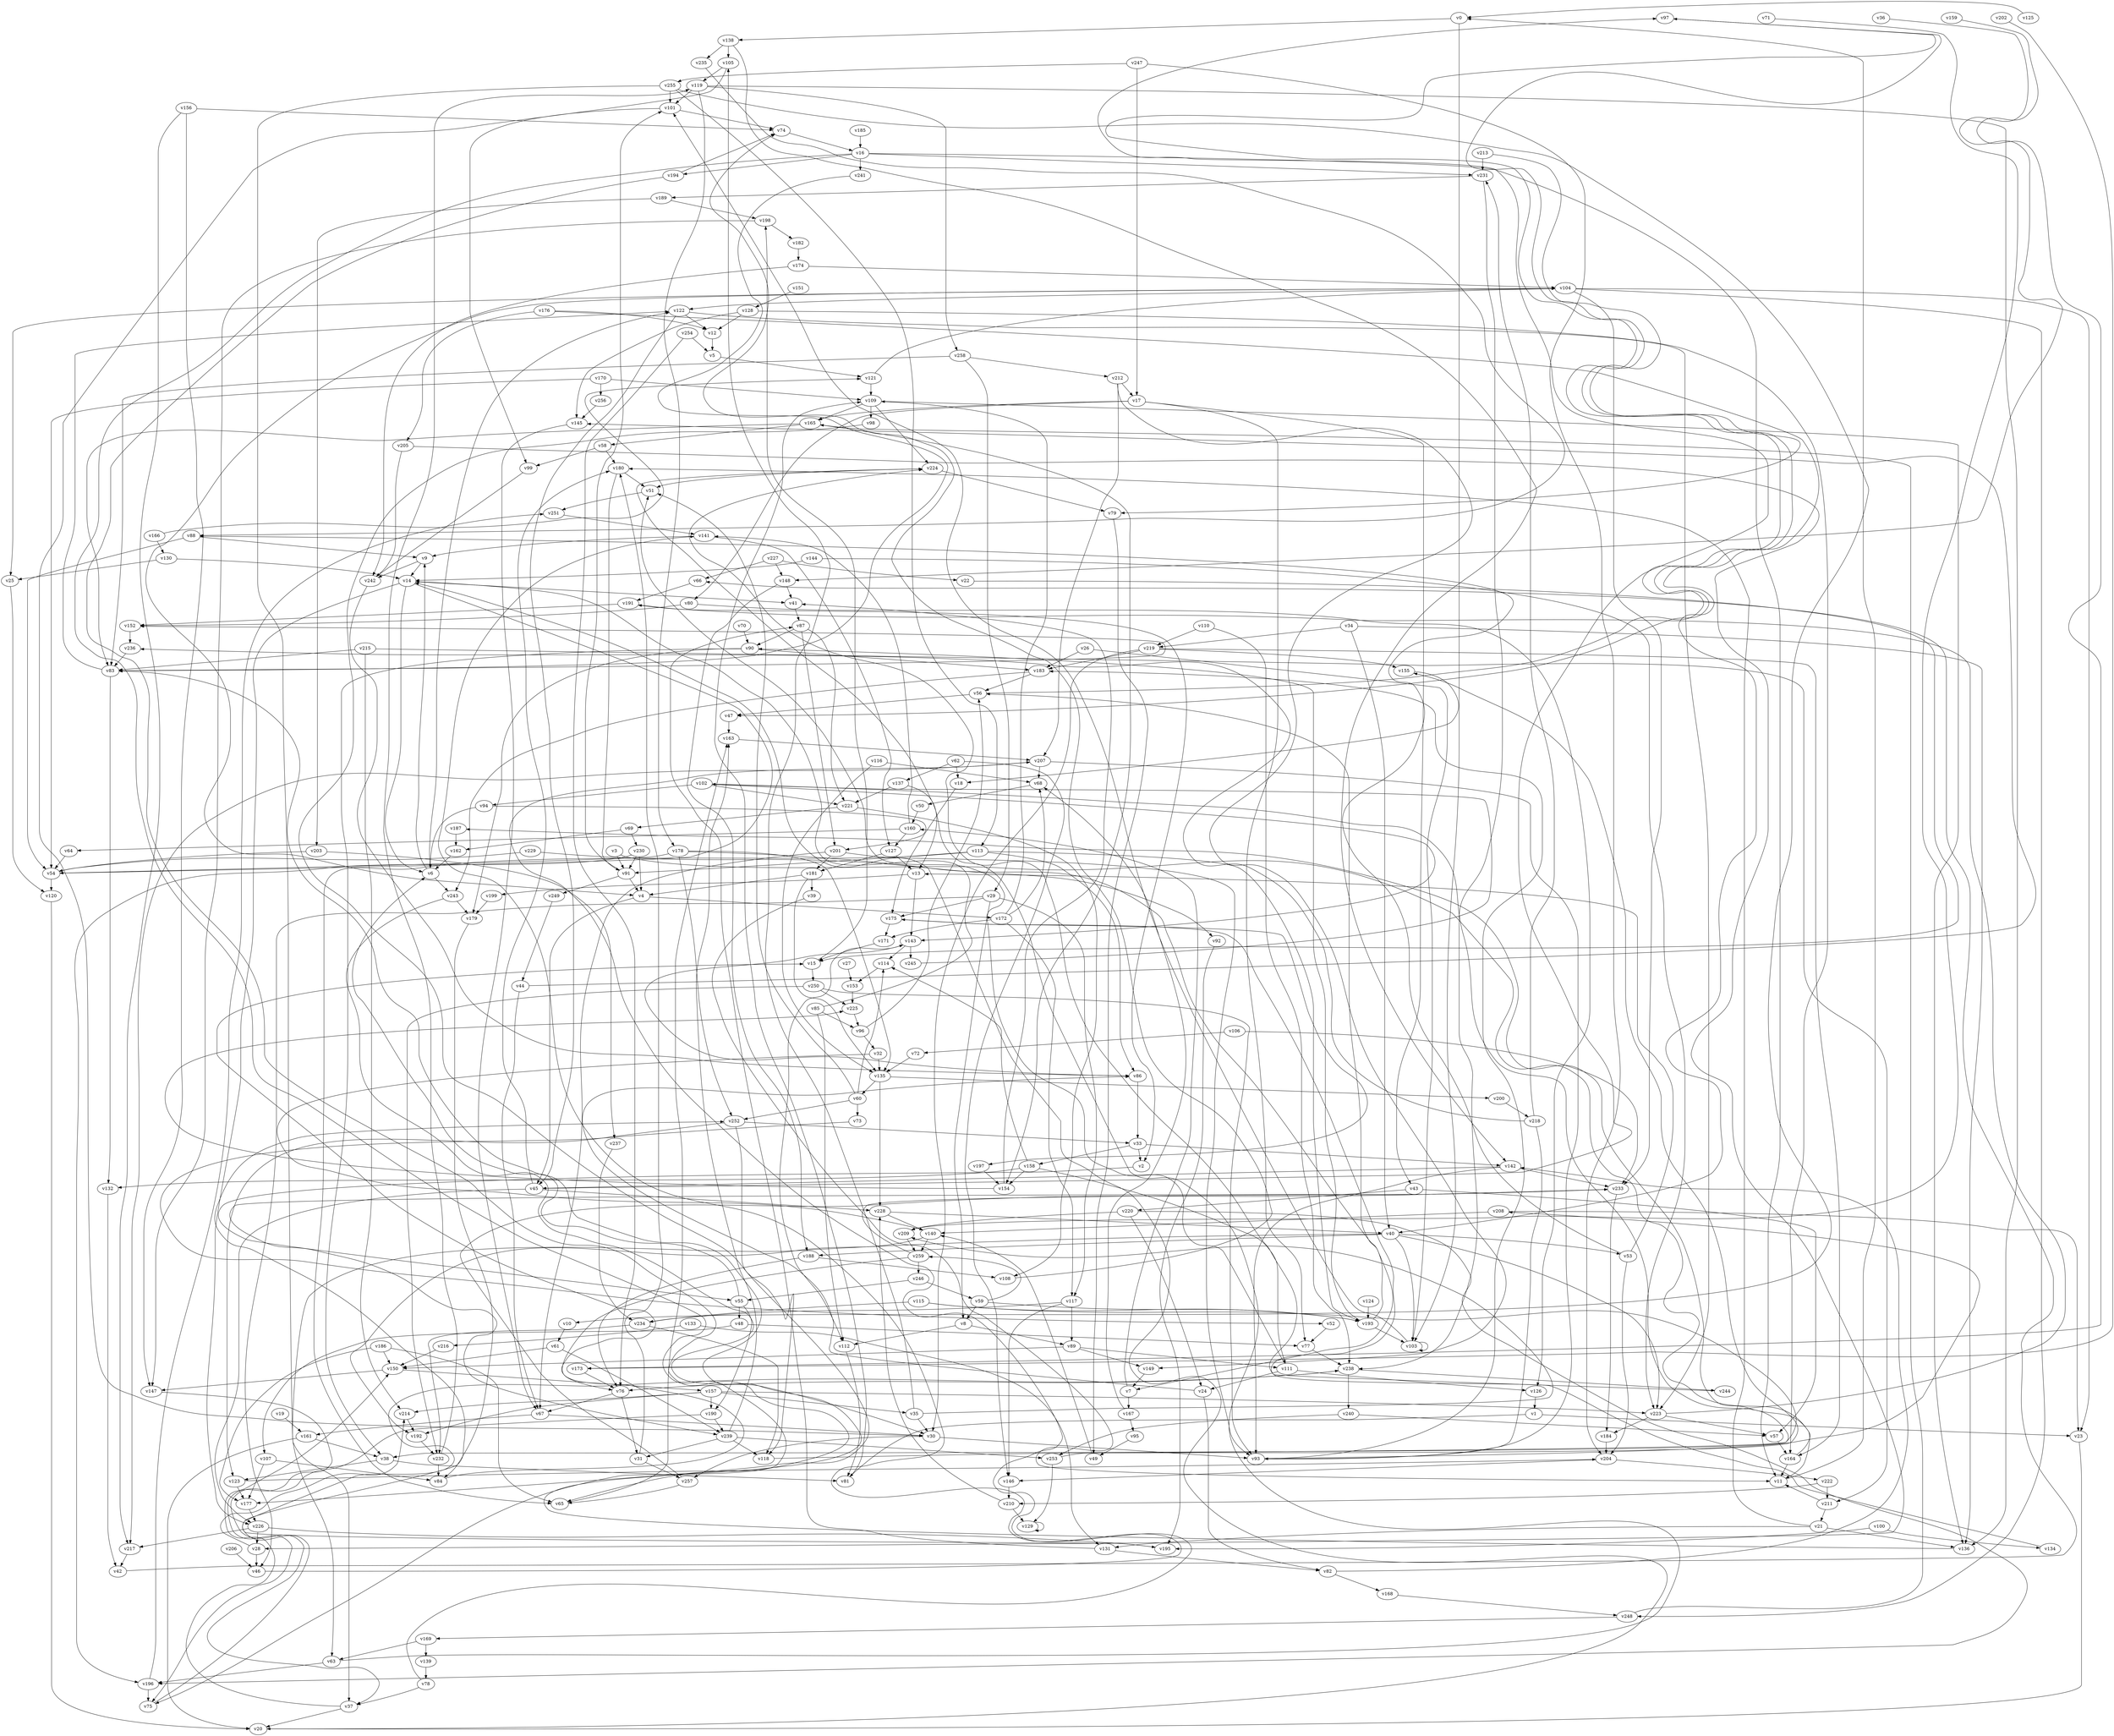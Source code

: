 // Benchmark game 388 - 260 vertices
// time_bound: 49
// targets: v255
digraph G {
    v0 [name="v0", player=1];
    v1 [name="v1", player=1];
    v2 [name="v2", player=1];
    v3 [name="v3", player=0];
    v4 [name="v4", player=0];
    v5 [name="v5", player=0];
    v6 [name="v6", player=1];
    v7 [name="v7", player=0];
    v8 [name="v8", player=0];
    v9 [name="v9", player=0];
    v10 [name="v10", player=1];
    v11 [name="v11", player=1];
    v12 [name="v12", player=1];
    v13 [name="v13", player=0];
    v14 [name="v14", player=0];
    v15 [name="v15", player=1];
    v16 [name="v16", player=1];
    v17 [name="v17", player=1];
    v18 [name="v18", player=0];
    v19 [name="v19", player=0];
    v20 [name="v20", player=1];
    v21 [name="v21", player=1];
    v22 [name="v22", player=1];
    v23 [name="v23", player=0];
    v24 [name="v24", player=1];
    v25 [name="v25", player=1];
    v26 [name="v26", player=1];
    v27 [name="v27", player=1];
    v28 [name="v28", player=0];
    v29 [name="v29", player=0];
    v30 [name="v30", player=1];
    v31 [name="v31", player=0];
    v32 [name="v32", player=1];
    v33 [name="v33", player=0];
    v34 [name="v34", player=1];
    v35 [name="v35", player=1];
    v36 [name="v36", player=1];
    v37 [name="v37", player=0];
    v38 [name="v38", player=0];
    v39 [name="v39", player=1];
    v40 [name="v40", player=0];
    v41 [name="v41", player=1];
    v42 [name="v42", player=1];
    v43 [name="v43", player=1];
    v44 [name="v44", player=1];
    v45 [name="v45", player=1];
    v46 [name="v46", player=1];
    v47 [name="v47", player=0];
    v48 [name="v48", player=0];
    v49 [name="v49", player=0];
    v50 [name="v50", player=0];
    v51 [name="v51", player=1];
    v52 [name="v52", player=0];
    v53 [name="v53", player=0];
    v54 [name="v54", player=0];
    v55 [name="v55", player=1];
    v56 [name="v56", player=0];
    v57 [name="v57", player=0];
    v58 [name="v58", player=1];
    v59 [name="v59", player=1];
    v60 [name="v60", player=1];
    v61 [name="v61", player=1];
    v62 [name="v62", player=1];
    v63 [name="v63", player=0];
    v64 [name="v64", player=0];
    v65 [name="v65", player=1];
    v66 [name="v66", player=0];
    v67 [name="v67", player=1];
    v68 [name="v68", player=1];
    v69 [name="v69", player=0];
    v70 [name="v70", player=0];
    v71 [name="v71", player=0];
    v72 [name="v72", player=1];
    v73 [name="v73", player=0];
    v74 [name="v74", player=1];
    v75 [name="v75", player=0];
    v76 [name="v76", player=0];
    v77 [name="v77", player=0];
    v78 [name="v78", player=1];
    v79 [name="v79", player=1];
    v80 [name="v80", player=0];
    v81 [name="v81", player=1];
    v82 [name="v82", player=1];
    v83 [name="v83", player=1];
    v84 [name="v84", player=0];
    v85 [name="v85", player=0];
    v86 [name="v86", player=1];
    v87 [name="v87", player=0];
    v88 [name="v88", player=1];
    v89 [name="v89", player=0];
    v90 [name="v90", player=1];
    v91 [name="v91", player=0];
    v92 [name="v92", player=1];
    v93 [name="v93", player=0];
    v94 [name="v94", player=1];
    v95 [name="v95", player=0];
    v96 [name="v96", player=1];
    v97 [name="v97", player=0];
    v98 [name="v98", player=1];
    v99 [name="v99", player=1];
    v100 [name="v100", player=0];
    v101 [name="v101", player=1];
    v102 [name="v102", player=1];
    v103 [name="v103", player=1];
    v104 [name="v104", player=0];
    v105 [name="v105", player=1];
    v106 [name="v106", player=0];
    v107 [name="v107", player=1];
    v108 [name="v108", player=0];
    v109 [name="v109", player=0];
    v110 [name="v110", player=1];
    v111 [name="v111", player=1];
    v112 [name="v112", player=0];
    v113 [name="v113", player=1];
    v114 [name="v114", player=0];
    v115 [name="v115", player=1];
    v116 [name="v116", player=1];
    v117 [name="v117", player=1];
    v118 [name="v118", player=0];
    v119 [name="v119", player=1];
    v120 [name="v120", player=0];
    v121 [name="v121", player=0];
    v122 [name="v122", player=1];
    v123 [name="v123", player=0];
    v124 [name="v124", player=1];
    v125 [name="v125", player=1];
    v126 [name="v126", player=0];
    v127 [name="v127", player=1];
    v128 [name="v128", player=0];
    v129 [name="v129", player=0];
    v130 [name="v130", player=0];
    v131 [name="v131", player=0];
    v132 [name="v132", player=0];
    v133 [name="v133", player=0];
    v134 [name="v134", player=1];
    v135 [name="v135", player=1];
    v136 [name="v136", player=1];
    v137 [name="v137", player=1];
    v138 [name="v138", player=0];
    v139 [name="v139", player=0];
    v140 [name="v140", player=0];
    v141 [name="v141", player=1];
    v142 [name="v142", player=0];
    v143 [name="v143", player=1];
    v144 [name="v144", player=0];
    v145 [name="v145", player=0];
    v146 [name="v146", player=0];
    v147 [name="v147", player=1];
    v148 [name="v148", player=0];
    v149 [name="v149", player=0];
    v150 [name="v150", player=0];
    v151 [name="v151", player=0];
    v152 [name="v152", player=0];
    v153 [name="v153", player=1];
    v154 [name="v154", player=0];
    v155 [name="v155", player=0];
    v156 [name="v156", player=1];
    v157 [name="v157", player=0];
    v158 [name="v158", player=0];
    v159 [name="v159", player=0];
    v160 [name="v160", player=0];
    v161 [name="v161", player=1];
    v162 [name="v162", player=0];
    v163 [name="v163", player=1];
    v164 [name="v164", player=1];
    v165 [name="v165", player=1];
    v166 [name="v166", player=1];
    v167 [name="v167", player=1];
    v168 [name="v168", player=1];
    v169 [name="v169", player=0];
    v170 [name="v170", player=0];
    v171 [name="v171", player=0];
    v172 [name="v172", player=1];
    v173 [name="v173", player=1];
    v174 [name="v174", player=0];
    v175 [name="v175", player=0];
    v176 [name="v176", player=0];
    v177 [name="v177", player=1];
    v178 [name="v178", player=0];
    v179 [name="v179", player=0];
    v180 [name="v180", player=0];
    v181 [name="v181", player=1];
    v182 [name="v182", player=1];
    v183 [name="v183", player=1];
    v184 [name="v184", player=0];
    v185 [name="v185", player=0];
    v186 [name="v186", player=0];
    v187 [name="v187", player=0];
    v188 [name="v188", player=0];
    v189 [name="v189", player=0];
    v190 [name="v190", player=0];
    v191 [name="v191", player=1];
    v192 [name="v192", player=0];
    v193 [name="v193", player=1];
    v194 [name="v194", player=1];
    v195 [name="v195", player=1];
    v196 [name="v196", player=1];
    v197 [name="v197", player=0];
    v198 [name="v198", player=0];
    v199 [name="v199", player=0];
    v200 [name="v200", player=0];
    v201 [name="v201", player=1];
    v202 [name="v202", player=0];
    v203 [name="v203", player=1];
    v204 [name="v204", player=1];
    v205 [name="v205", player=1];
    v206 [name="v206", player=0];
    v207 [name="v207", player=1];
    v208 [name="v208", player=0];
    v209 [name="v209", player=0];
    v210 [name="v210", player=0];
    v211 [name="v211", player=0];
    v212 [name="v212", player=0];
    v213 [name="v213", player=1];
    v214 [name="v214", player=0];
    v215 [name="v215", player=1];
    v216 [name="v216", player=0];
    v217 [name="v217", player=1];
    v218 [name="v218", player=0];
    v219 [name="v219", player=1];
    v220 [name="v220", player=1];
    v221 [name="v221", player=0];
    v222 [name="v222", player=1];
    v223 [name="v223", player=0];
    v224 [name="v224", player=0];
    v225 [name="v225", player=1];
    v226 [name="v226", player=0];
    v227 [name="v227", player=0];
    v228 [name="v228", player=0];
    v229 [name="v229", player=1];
    v230 [name="v230", player=0];
    v231 [name="v231", player=1];
    v232 [name="v232", player=1];
    v233 [name="v233", player=0];
    v234 [name="v234", player=0];
    v235 [name="v235", player=1];
    v236 [name="v236", player=0];
    v237 [name="v237", player=0];
    v238 [name="v238", player=0];
    v239 [name="v239", player=1];
    v240 [name="v240", player=1];
    v241 [name="v241", player=1];
    v242 [name="v242", player=1];
    v243 [name="v243", player=0];
    v244 [name="v244", player=1];
    v245 [name="v245", player=0];
    v246 [name="v246", player=1];
    v247 [name="v247", player=0];
    v248 [name="v248", player=0];
    v249 [name="v249", player=0];
    v250 [name="v250", player=0];
    v251 [name="v251", player=0];
    v252 [name="v252", player=1];
    v253 [name="v253", player=0];
    v254 [name="v254", player=0];
    v255 [name="v255", player=1, target=1];
    v256 [name="v256", player=0];
    v257 [name="v257", player=1];
    v258 [name="v258", player=0];
    v259 [name="v259", player=0];

    v0 -> v103;
    v1 -> v23;
    v2 -> v55 [constraint="t < 10"];
    v3 -> v11 [constraint="t >= 5"];
    v4 -> v45;
    v5 -> v121;
    v6 -> v243;
    v7 -> v160;
    v8 -> v112;
    v9 -> v242;
    v10 -> v61;
    v11 -> v0;
    v12 -> v5;
    v13 -> v143;
    v14 -> v54 [constraint="t < 5"];
    v15 -> v250;
    v16 -> v75 [constraint="t >= 3"];
    v17 -> v77;
    v18 -> v175;
    v19 -> v161;
    v20 -> v14 [constraint="t mod 4 == 0"];
    v21 -> v180;
    v22 -> v15 [constraint="t mod 4 == 3"];
    v23 -> v20;
    v24 -> v86 [constraint="t mod 5 == 3"];
    v25 -> v120;
    v26 -> v183;
    v27 -> v153;
    v28 -> v214 [constraint="t >= 5"];
    v29 -> v8;
    v30 -> v257;
    v31 -> v180;
    v32 -> v140 [constraint="t mod 2 == 1"];
    v33 -> v158;
    v34 -> v219;
    v35 -> v209 [constraint="t mod 4 == 3"];
    v36 -> v148 [constraint="t mod 4 == 1"];
    v37 -> v150 [constraint="t >= 5"];
    v38 -> v123;
    v39 -> v11 [constraint="t >= 4"];
    v40 -> v188;
    v41 -> v87;
    v42 -> v66 [constraint="t >= 1"];
    v43 -> v220;
    v44 -> v145 [constraint="t >= 4"];
    v45 -> v97 [constraint="t mod 5 == 2"];
    v46 -> v141 [constraint="t < 11"];
    v47 -> v163;
    v48 -> v77;
    v49 -> v140;
    v50 -> v160;
    v51 -> v251;
    v52 -> v77;
    v53 -> v88 [constraint="t mod 5 == 0"];
    v54 -> v120;
    v55 -> v6 [constraint="t >= 3"];
    v56 -> v97 [constraint="t >= 5"];
    v57 -> v164;
    v58 -> v180;
    v59 -> v8;
    v60 -> v252;
    v61 -> v150;
    v62 -> v18;
    v63 -> v224 [constraint="t < 14"];
    v64 -> v54;
    v65 -> v163;
    v66 -> v191;
    v67 -> v161;
    v68 -> v50;
    v69 -> v162;
    v70 -> v90;
    v71 -> v209 [constraint="t < 9"];
    v72 -> v135;
    v73 -> v52 [constraint="t mod 3 == 1"];
    v74 -> v16;
    v75 -> v252 [constraint="t mod 2 == 1"];
    v76 -> v31;
    v77 -> v238;
    v78 -> v207 [constraint="t < 5"];
    v79 -> v49;
    v80 -> v152;
    v81 -> v109;
    v82 -> v168;
    v83 -> v152 [constraint="t >= 2"];
    v84 -> v15 [constraint="t < 6"];
    v85 -> v14 [constraint="t >= 2"];
    v86 -> v143 [constraint="t < 15"];
    v87 -> v90;
    v88 -> v54;
    v89 -> v149;
    v90 -> v179;
    v91 -> v249;
    v92 -> v195;
    v93 -> v208 [constraint="t < 12"];
    v94 -> v201 [constraint="t mod 2 == 1"];
    v95 -> v49;
    v96 -> v56;
    v97 -> v47 [constraint="t < 10"];
    v98 -> v177 [constraint="t < 15"];
    v99 -> v242 [constraint="t mod 5 == 3"];
    v100 -> v134;
    v101 -> v74;
    v102 -> v143 [constraint="t mod 4 == 3"];
    v103 -> v101 [constraint="t < 8"];
    v104 -> v4 [constraint="t mod 2 == 0"];
    v105 -> v30 [constraint="t >= 5"];
    v106 -> v72;
    v107 -> v177;
    v108 -> v74 [constraint="t < 15"];
    v109 -> v224;
    v110 -> v219;
    v111 -> v51 [constraint="t mod 5 == 0"];
    v112 -> v81;
    v113 -> v65;
    v114 -> v153;
    v115 -> v38 [constraint="t mod 3 == 1"];
    v116 -> v68;
    v117 -> v234;
    v118 -> v102 [constraint="t < 11"];
    v119 -> v258;
    v120 -> v20;
    v121 -> v109;
    v122 -> v223;
    v123 -> v204 [constraint="t < 6"];
    v124 -> v193;
    v125 -> v0 [constraint="t >= 2"];
    v126 -> v1;
    v127 -> v13;
    v128 -> v12;
    v129 -> v129;
    v130 -> v14;
    v131 -> v82;
    v132 -> v42;
    v133 -> v131;
    v134 -> v175 [constraint="t < 10"];
    v135 -> v228;
    v136 -> v83 [constraint="t mod 2 == 0"];
    v137 -> v13;
    v138 -> v142 [constraint="t < 15"];
    v139 -> v78;
    v140 -> v259;
    v141 -> v127;
    v142 -> v45;
    v143 -> v245;
    v144 -> v223;
    v145 -> v67;
    v146 -> v210;
    v147 -> v75 [constraint="t < 9"];
    v148 -> v188;
    v149 -> v7;
    v150 -> v147;
    v151 -> v128;
    v152 -> v236;
    v153 -> v225;
    v154 -> v225 [constraint="t >= 5"];
    v155 -> v18 [constraint="t mod 2 == 0"];
    v156 -> v74;
    v157 -> v223;
    v158 -> v114;
    v159 -> v173 [constraint="t >= 2"];
    v160 -> v64;
    v161 -> v20;
    v162 -> v6;
    v163 -> v207;
    v164 -> v187 [constraint="t < 10"];
    v165 -> v58;
    v166 -> v121 [constraint="t mod 4 == 0"];
    v167 -> v95;
    v168 -> v248;
    v169 -> v63;
    v170 -> v256;
    v171 -> v15;
    v172 -> v117;
    v173 -> v76;
    v174 -> v242;
    v175 -> v197 [constraint="t mod 3 == 2"];
    v176 -> v40 [constraint="t < 13"];
    v177 -> v226;
    v178 -> v7 [constraint="t < 15"];
    v179 -> v84;
    v180 -> v91;
    v181 -> v4;
    v182 -> v174;
    v183 -> v56;
    v184 -> v204;
    v185 -> v16;
    v186 -> v65;
    v187 -> v162;
    v188 -> v108;
    v189 -> v203;
    v190 -> v37 [constraint="t < 7"];
    v191 -> v2;
    v192 -> v232;
    v193 -> v90;
    v194 -> v65 [constraint="t < 12"];
    v195 -> v238 [constraint="t < 5"];
    v196 -> v251;
    v197 -> v154;
    v198 -> v182;
    v199 -> v179;
    v200 -> v218;
    v201 -> v67;
    v202 -> v173 [constraint="t mod 5 == 0"];
    v203 -> v237;
    v204 -> v146;
    v205 -> v28 [constraint="t >= 1"];
    v206 -> v46;
    v207 -> v93;
    v208 -> v140;
    v209 -> v259;
    v210 -> v228;
    v211 -> v11 [constraint="t < 11"];
    v212 -> v149 [constraint="t < 12"];
    v213 -> v79 [constraint="t < 12"];
    v214 -> v192;
    v215 -> v211;
    v216 -> v150;
    v217 -> v42;
    v218 -> v236 [constraint="t mod 4 == 3"];
    v219 -> v183;
    v220 -> v196 [constraint="t < 5"];
    v221 -> v108;
    v222 -> v210 [constraint="t < 8"];
    v223 -> v191 [constraint="t < 5"];
    v224 -> v51;
    v225 -> v96;
    v226 -> v28;
    v227 -> v22;
    v228 -> v40;
    v229 -> v92;
    v230 -> v91;
    v231 -> v238;
    v232 -> v84;
    v233 -> v239 [constraint="t < 15"];
    v234 -> v118;
    v235 -> v88 [constraint="t mod 3 == 0"];
    v236 -> v83;
    v237 -> v234;
    v238 -> v240;
    v239 -> v118;
    v240 -> v57;
    v241 -> v83 [constraint="t mod 3 == 2"];
    v242 -> v86 [constraint="t < 8"];
    v243 -> v30 [constraint="t >= 4"];
    v244 -> v224 [constraint="t < 13"];
    v245 -> v102 [constraint="t < 11"];
    v246 -> v55;
    v247 -> v204;
    v248 -> v169;
    v249 -> v44;
    v250 -> v93;
    v251 -> v141;
    v252 -> v118;
    v253 -> v155 [constraint="t < 14"];
    v254 -> v76;
    v255 -> v10 [constraint="t < 12"];
    v256 -> v145;
    v257 -> v233 [constraint="t >= 4"];
    v258 -> v83;
    v259 -> v233 [constraint="t mod 2 == 1"];
    v143 -> v112;
    v228 -> v140;
    v104 -> v25;
    v233 -> v184;
    v138 -> v235;
    v234 -> v232;
    v14 -> v41;
    v14 -> v6;
    v223 -> v184;
    v62 -> v137;
    v243 -> v179;
    v21 -> v131;
    v240 -> v253;
    v239 -> v253;
    v220 -> v24;
    v165 -> v154;
    v156 -> v147;
    v17 -> v43;
    v141 -> v9;
    v69 -> v230;
    v100 -> v195;
    v181 -> v135;
    v38 -> v81;
    v85 -> v96;
    v35 -> v105;
    v33 -> v142;
    v255 -> v101;
    v208 -> v23;
    v221 -> v69;
    v61 -> v239;
    v131 -> v87;
    v176 -> v12;
    v34 -> v40;
    v104 -> v248;
    v158 -> v132;
    v160 -> v141;
    v224 -> v79;
    v252 -> v33;
    v207 -> v68;
    v40 -> v63;
    v204 -> v222;
    v219 -> v30;
    v91 -> v101;
    v60 -> v51;
    v213 -> v231;
    v218 -> v93;
    v169 -> v139;
    v178 -> v54;
    v218 -> v231;
    v142 -> v93;
    v55 -> v48;
    v16 -> v11;
    v115 -> v234;
    v113 -> v91;
    v113 -> v193;
    v119 -> v101;
    v258 -> v212;
    v178 -> v252;
    v104 -> v233;
    v223 -> v57;
    v16 -> v241;
    v255 -> v37;
    v203 -> v54;
    v133 -> v216;
    v45 -> v180;
    v109 -> v165;
    v161 -> v38;
    v16 -> v231;
    v3 -> v91;
    v144 -> v14;
    v101 -> v99;
    v82 -> v142;
    v56 -> v47;
    v229 -> v54;
    v45 -> v228;
    v34 -> v136;
    v170 -> v109;
    v238 -> v244;
    v158 -> v111;
    v227 -> v66;
    v219 -> v155;
    v190 -> v239;
    v188 -> v76;
    v102 -> v94;
    v201 -> v93;
    v117 -> v146;
    v259 -> v76;
    v174 -> v104;
    v140 -> v192;
    v255 -> v113;
    v94 -> v6;
    v180 -> v51;
    v89 -> v150;
    v14 -> v226;
    v157 -> v214;
    v172 -> v171;
    v239 -> v31;
    v248 -> v165;
    v58 -> v99;
    v123 -> v177;
    v117 -> v89;
    v170 -> v54;
    v43 -> v57;
    v142 -> v233;
    v230 -> v196;
    v205 -> v242;
    v30 -> v93;
    v138 -> v105;
    v130 -> v25;
    v231 -> v189;
    v157 -> v190;
    v55 -> v190;
    v257 -> v65;
    v193 -> v56;
    v111 -> v126;
    v119 -> v178;
    v13 -> v199;
    v258 -> v29;
    v60 -> v114;
    v105 -> v119;
    v32 -> v135;
    v198 -> v147;
    v212 -> v17;
    v196 -> v75;
    v9 -> v14;
    v210 -> v129;
    v135 -> v200;
    v186 -> v177;
    v219 -> v164;
    v45 -> v226;
    v119 -> v136;
    v7 -> v167;
    v28 -> v46;
    v107 -> v84;
    v96 -> v32;
    v172 -> v68;
    v40 -> v103;
    v166 -> v130;
    v91 -> v4;
    v193 -> v103;
    v148 -> v41;
    v137 -> v221;
    v53 -> v204;
    v83 -> v132;
    v122 -> v45;
    v29 -> v117;
    v215 -> v214;
    v128 -> v164;
    v29 -> v175;
    v172 -> v109;
    v31 -> v257;
    v165 -> v83;
    v35 -> v30;
    v226 -> v195;
    v150 -> v157;
    v247 -> v255;
    v26 -> v103;
    v127 -> v181;
    v88 -> v9;
    v86 -> v33;
    v212 -> v207;
    v122 -> v12;
    v252 -> v123;
    v63 -> v196;
    v87 -> v221;
    v87 -> v201;
    v109 -> v136;
    v110 -> v238;
    v60 -> v73;
    v8 -> v89;
    v238 -> v76;
    v222 -> v211;
    v40 -> v223;
    v207 -> v217;
    v160 -> v127;
    v230 -> v4;
    v40 -> v53;
    v143 -> v114;
    v59 -> v193;
    v106 -> v233;
    v201 -> v181;
    v194 -> v74;
    v226 -> v217;
    v181 -> v39;
    v215 -> v83;
    v104 -> v23;
    v154 -> v41;
    v175 -> v171;
    v239 -> v163;
    v1 -> v81;
    v115 -> v193;
    v93 -> v183;
    v44 -> v67;
    v164 -> v11;
    v62 -> v146;
    v109 -> v98;
    v247 -> v17;
    v259 -> v246;
    v6 -> v122;
    v157 -> v35;
    v4 -> v172;
    v189 -> v198;
    v104 -> v122;
    v48 -> v107;
    v157 -> v192;
    v186 -> v150;
    v53 -> v13;
    v116 -> v135;
    v21 -> v136;
    v246 -> v59;
    v113 -> v86;
    v211 -> v21;
    v227 -> v148;
    v33 -> v2;
    v158 -> v154;
    v250 -> v225;
    v17 -> v80;
    v29 -> v46;
    v6 -> v9;
    v253 -> v129;
    v183 -> v243;
    v78 -> v37;
    v85 -> v112;
    v232 -> v119;
    v128 -> v145;
    v24 -> v82;
    v90 -> v38;
    v16 -> v194;
    v167 -> v68;
    v103 -> v103;
    v254 -> v5;
    v178 -> v135;
    v80 -> v126;
    v67 -> v30;
    v37 -> v20;
    v17 -> v165;
    v156 -> v217;
    v0 -> v138;
    v176 -> v205;
    v76 -> v67;
    v83 -> v122;
    v111 -> v24;
    v15 -> v198;
    v191 -> v152;
    v90 -> v183;
    v135 -> v60;
    v250 -> v232;
    v59 -> v259;
    v89 -> v111;
    v220 -> v209;
    v102 -> v221;
    v121 -> v104;
}

